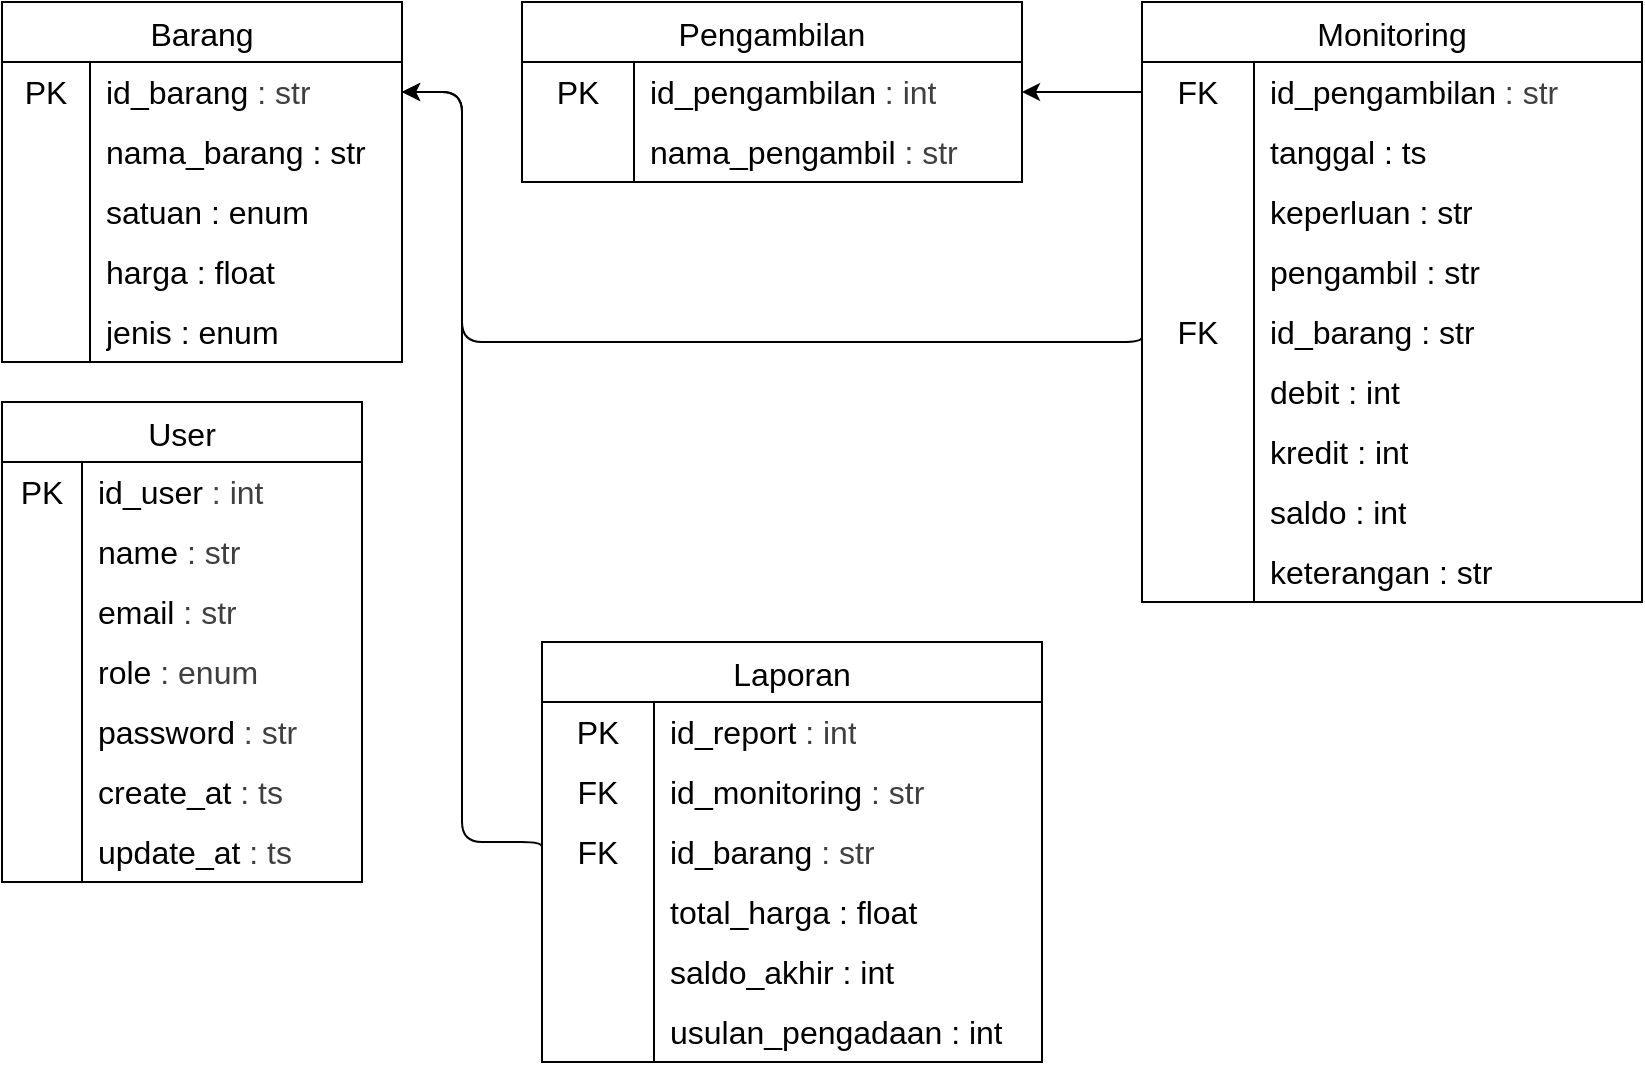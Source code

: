 <mxfile>
    <diagram id="gFzKR7g1kP2Q_AJf-VaJ" name="TRD">
        <mxGraphModel dx="1829" dy="379" grid="1" gridSize="10" guides="1" tooltips="1" connect="1" arrows="1" fold="1" page="1" pageScale="1" pageWidth="850" pageHeight="1100" math="0" shadow="0">
            <root>
                <mxCell id="0"/>
                <mxCell id="1" parent="0"/>
                <mxCell id="rcwX4UWqx9n2q3kjwGo_-1" value="Monitoring" style="shape=table;startSize=30;container=1;collapsible=0;childLayout=tableLayout;fixedRows=1;rowLines=0;fontStyle=0;strokeColor=default;fontSize=16;" parent="1" vertex="1">
                    <mxGeometry x="480" y="80" width="250" height="300" as="geometry"/>
                </mxCell>
                <mxCell id="rcwX4UWqx9n2q3kjwGo_-26" value="" style="shape=tableRow;horizontal=0;startSize=0;swimlaneHead=0;swimlaneBody=0;top=0;left=0;bottom=0;right=0;collapsible=0;dropTarget=0;fillColor=none;points=[[0,0.5],[1,0.5]];portConstraint=eastwest;strokeColor=inherit;fontSize=16;" parent="rcwX4UWqx9n2q3kjwGo_-1" vertex="1">
                    <mxGeometry y="30" width="250" height="30" as="geometry"/>
                </mxCell>
                <mxCell id="rcwX4UWqx9n2q3kjwGo_-27" value="FK" style="shape=partialRectangle;html=1;whiteSpace=wrap;connectable=0;fillColor=none;top=0;left=0;bottom=0;right=0;overflow=hidden;strokeColor=inherit;fontSize=16;" parent="rcwX4UWqx9n2q3kjwGo_-26" vertex="1">
                    <mxGeometry width="56" height="30" as="geometry">
                        <mxRectangle width="56" height="30" as="alternateBounds"/>
                    </mxGeometry>
                </mxCell>
                <mxCell id="rcwX4UWqx9n2q3kjwGo_-28" value="&lt;span style=&quot;background-color: transparent; color: rgb(63, 63, 63);&quot;&gt;&lt;font color=&quot;#000000&quot;&gt;id_pengambilan&lt;/font&gt;&lt;/span&gt;&lt;span style=&quot;color: rgb(63, 63, 63); background-color: transparent;&quot;&gt;&amp;nbsp;: str&lt;/span&gt;" style="shape=partialRectangle;html=1;whiteSpace=wrap;connectable=0;fillColor=none;top=0;left=0;bottom=0;right=0;align=left;spacingLeft=6;overflow=hidden;strokeColor=inherit;fontSize=16;" parent="rcwX4UWqx9n2q3kjwGo_-26" vertex="1">
                    <mxGeometry x="56" width="194" height="30" as="geometry">
                        <mxRectangle width="194" height="30" as="alternateBounds"/>
                    </mxGeometry>
                </mxCell>
                <mxCell id="rcwX4UWqx9n2q3kjwGo_-161" value="" style="shape=tableRow;horizontal=0;startSize=0;swimlaneHead=0;swimlaneBody=0;top=0;left=0;bottom=0;right=0;collapsible=0;dropTarget=0;fillColor=none;points=[[0,0.5],[1,0.5]];portConstraint=eastwest;strokeColor=inherit;fontSize=16;" parent="rcwX4UWqx9n2q3kjwGo_-1" vertex="1">
                    <mxGeometry y="60" width="250" height="30" as="geometry"/>
                </mxCell>
                <mxCell id="rcwX4UWqx9n2q3kjwGo_-162" value="" style="shape=partialRectangle;html=1;whiteSpace=wrap;connectable=0;fillColor=none;top=0;left=0;bottom=0;right=0;overflow=hidden;strokeColor=inherit;fontSize=16;" parent="rcwX4UWqx9n2q3kjwGo_-161" vertex="1">
                    <mxGeometry width="56" height="30" as="geometry">
                        <mxRectangle width="56" height="30" as="alternateBounds"/>
                    </mxGeometry>
                </mxCell>
                <mxCell id="rcwX4UWqx9n2q3kjwGo_-163" value="tanggal : ts" style="shape=partialRectangle;html=1;whiteSpace=wrap;connectable=0;fillColor=none;top=0;left=0;bottom=0;right=0;align=left;spacingLeft=6;overflow=hidden;strokeColor=inherit;fontSize=16;" parent="rcwX4UWqx9n2q3kjwGo_-161" vertex="1">
                    <mxGeometry x="56" width="194" height="30" as="geometry">
                        <mxRectangle width="194" height="30" as="alternateBounds"/>
                    </mxGeometry>
                </mxCell>
                <mxCell id="rcwX4UWqx9n2q3kjwGo_-5" value="" style="shape=tableRow;horizontal=0;startSize=0;swimlaneHead=0;swimlaneBody=0;top=0;left=0;bottom=0;right=0;collapsible=0;dropTarget=0;fillColor=none;points=[[0,0.5],[1,0.5]];portConstraint=eastwest;strokeColor=inherit;fontSize=16;" parent="rcwX4UWqx9n2q3kjwGo_-1" vertex="1">
                    <mxGeometry y="90" width="250" height="30" as="geometry"/>
                </mxCell>
                <mxCell id="rcwX4UWqx9n2q3kjwGo_-6" value="" style="shape=partialRectangle;html=1;whiteSpace=wrap;connectable=0;fillColor=none;top=0;left=0;bottom=0;right=0;overflow=hidden;strokeColor=inherit;fontSize=16;" parent="rcwX4UWqx9n2q3kjwGo_-5" vertex="1">
                    <mxGeometry width="56" height="30" as="geometry">
                        <mxRectangle width="56" height="30" as="alternateBounds"/>
                    </mxGeometry>
                </mxCell>
                <mxCell id="rcwX4UWqx9n2q3kjwGo_-7" value="keperluan : str" style="shape=partialRectangle;html=1;whiteSpace=wrap;connectable=0;fillColor=none;top=0;left=0;bottom=0;right=0;align=left;spacingLeft=6;overflow=hidden;strokeColor=inherit;fontSize=16;" parent="rcwX4UWqx9n2q3kjwGo_-5" vertex="1">
                    <mxGeometry x="56" width="194" height="30" as="geometry">
                        <mxRectangle width="194" height="30" as="alternateBounds"/>
                    </mxGeometry>
                </mxCell>
                <mxCell id="rcwX4UWqx9n2q3kjwGo_-130" value="" style="shape=tableRow;horizontal=0;startSize=0;swimlaneHead=0;swimlaneBody=0;top=0;left=0;bottom=0;right=0;collapsible=0;dropTarget=0;fillColor=none;points=[[0,0.5],[1,0.5]];portConstraint=eastwest;strokeColor=inherit;fontSize=16;" parent="rcwX4UWqx9n2q3kjwGo_-1" vertex="1">
                    <mxGeometry y="120" width="250" height="30" as="geometry"/>
                </mxCell>
                <mxCell id="rcwX4UWqx9n2q3kjwGo_-131" value="" style="shape=partialRectangle;html=1;whiteSpace=wrap;connectable=0;fillColor=none;top=0;left=0;bottom=0;right=0;overflow=hidden;strokeColor=inherit;fontSize=16;" parent="rcwX4UWqx9n2q3kjwGo_-130" vertex="1">
                    <mxGeometry width="56" height="30" as="geometry">
                        <mxRectangle width="56" height="30" as="alternateBounds"/>
                    </mxGeometry>
                </mxCell>
                <mxCell id="rcwX4UWqx9n2q3kjwGo_-132" value="pengambil : str" style="shape=partialRectangle;html=1;whiteSpace=wrap;connectable=0;fillColor=none;top=0;left=0;bottom=0;right=0;align=left;spacingLeft=6;overflow=hidden;strokeColor=inherit;fontSize=16;" parent="rcwX4UWqx9n2q3kjwGo_-130" vertex="1">
                    <mxGeometry x="56" width="194" height="30" as="geometry">
                        <mxRectangle width="194" height="30" as="alternateBounds"/>
                    </mxGeometry>
                </mxCell>
                <mxCell id="rcwX4UWqx9n2q3kjwGo_-73" value="" style="shape=tableRow;horizontal=0;startSize=0;swimlaneHead=0;swimlaneBody=0;top=0;left=0;bottom=0;right=0;collapsible=0;dropTarget=0;fillColor=none;points=[[0,0.5],[1,0.5]];portConstraint=eastwest;strokeColor=inherit;fontSize=16;" parent="rcwX4UWqx9n2q3kjwGo_-1" vertex="1">
                    <mxGeometry y="150" width="250" height="30" as="geometry"/>
                </mxCell>
                <mxCell id="rcwX4UWqx9n2q3kjwGo_-74" value="FK" style="shape=partialRectangle;html=1;whiteSpace=wrap;connectable=0;fillColor=none;top=0;left=0;bottom=0;right=0;overflow=hidden;strokeColor=inherit;fontSize=16;" parent="rcwX4UWqx9n2q3kjwGo_-73" vertex="1">
                    <mxGeometry width="56" height="30" as="geometry">
                        <mxRectangle width="56" height="30" as="alternateBounds"/>
                    </mxGeometry>
                </mxCell>
                <mxCell id="rcwX4UWqx9n2q3kjwGo_-75" value="id_barang : str" style="shape=partialRectangle;html=1;whiteSpace=wrap;connectable=0;fillColor=none;top=0;left=0;bottom=0;right=0;align=left;spacingLeft=6;overflow=hidden;strokeColor=inherit;fontSize=16;" parent="rcwX4UWqx9n2q3kjwGo_-73" vertex="1">
                    <mxGeometry x="56" width="194" height="30" as="geometry">
                        <mxRectangle width="194" height="30" as="alternateBounds"/>
                    </mxGeometry>
                </mxCell>
                <mxCell id="rcwX4UWqx9n2q3kjwGo_-185" value="" style="shape=tableRow;horizontal=0;startSize=0;swimlaneHead=0;swimlaneBody=0;top=0;left=0;bottom=0;right=0;collapsible=0;dropTarget=0;fillColor=none;points=[[0,0.5],[1,0.5]];portConstraint=eastwest;strokeColor=inherit;fontSize=16;" parent="rcwX4UWqx9n2q3kjwGo_-1" vertex="1">
                    <mxGeometry y="180" width="250" height="30" as="geometry"/>
                </mxCell>
                <mxCell id="rcwX4UWqx9n2q3kjwGo_-186" value="" style="shape=partialRectangle;html=1;whiteSpace=wrap;connectable=0;fillColor=none;top=0;left=0;bottom=0;right=0;overflow=hidden;strokeColor=inherit;fontSize=16;" parent="rcwX4UWqx9n2q3kjwGo_-185" vertex="1">
                    <mxGeometry width="56" height="30" as="geometry">
                        <mxRectangle width="56" height="30" as="alternateBounds"/>
                    </mxGeometry>
                </mxCell>
                <mxCell id="rcwX4UWqx9n2q3kjwGo_-187" value="debit : int" style="shape=partialRectangle;html=1;whiteSpace=wrap;connectable=0;fillColor=none;top=0;left=0;bottom=0;right=0;align=left;spacingLeft=6;overflow=hidden;strokeColor=inherit;fontSize=16;" parent="rcwX4UWqx9n2q3kjwGo_-185" vertex="1">
                    <mxGeometry x="56" width="194" height="30" as="geometry">
                        <mxRectangle width="194" height="30" as="alternateBounds"/>
                    </mxGeometry>
                </mxCell>
                <mxCell id="rcwX4UWqx9n2q3kjwGo_-182" value="" style="shape=tableRow;horizontal=0;startSize=0;swimlaneHead=0;swimlaneBody=0;top=0;left=0;bottom=0;right=0;collapsible=0;dropTarget=0;fillColor=none;points=[[0,0.5],[1,0.5]];portConstraint=eastwest;strokeColor=inherit;fontSize=16;" parent="rcwX4UWqx9n2q3kjwGo_-1" vertex="1">
                    <mxGeometry y="210" width="250" height="30" as="geometry"/>
                </mxCell>
                <mxCell id="rcwX4UWqx9n2q3kjwGo_-183" value="" style="shape=partialRectangle;html=1;whiteSpace=wrap;connectable=0;fillColor=none;top=0;left=0;bottom=0;right=0;overflow=hidden;strokeColor=inherit;fontSize=16;" parent="rcwX4UWqx9n2q3kjwGo_-182" vertex="1">
                    <mxGeometry width="56" height="30" as="geometry">
                        <mxRectangle width="56" height="30" as="alternateBounds"/>
                    </mxGeometry>
                </mxCell>
                <mxCell id="rcwX4UWqx9n2q3kjwGo_-184" value="kredit : int" style="shape=partialRectangle;html=1;whiteSpace=wrap;connectable=0;fillColor=none;top=0;left=0;bottom=0;right=0;align=left;spacingLeft=6;overflow=hidden;strokeColor=inherit;fontSize=16;" parent="rcwX4UWqx9n2q3kjwGo_-182" vertex="1">
                    <mxGeometry x="56" width="194" height="30" as="geometry">
                        <mxRectangle width="194" height="30" as="alternateBounds"/>
                    </mxGeometry>
                </mxCell>
                <mxCell id="rcwX4UWqx9n2q3kjwGo_-188" value="" style="shape=tableRow;horizontal=0;startSize=0;swimlaneHead=0;swimlaneBody=0;top=0;left=0;bottom=0;right=0;collapsible=0;dropTarget=0;fillColor=none;points=[[0,0.5],[1,0.5]];portConstraint=eastwest;strokeColor=inherit;fontSize=16;" parent="rcwX4UWqx9n2q3kjwGo_-1" vertex="1">
                    <mxGeometry y="240" width="250" height="30" as="geometry"/>
                </mxCell>
                <mxCell id="rcwX4UWqx9n2q3kjwGo_-189" value="" style="shape=partialRectangle;html=1;whiteSpace=wrap;connectable=0;fillColor=none;top=0;left=0;bottom=0;right=0;overflow=hidden;strokeColor=inherit;fontSize=16;" parent="rcwX4UWqx9n2q3kjwGo_-188" vertex="1">
                    <mxGeometry width="56" height="30" as="geometry">
                        <mxRectangle width="56" height="30" as="alternateBounds"/>
                    </mxGeometry>
                </mxCell>
                <mxCell id="rcwX4UWqx9n2q3kjwGo_-190" value="saldo : int" style="shape=partialRectangle;html=1;whiteSpace=wrap;connectable=0;fillColor=none;top=0;left=0;bottom=0;right=0;align=left;spacingLeft=6;overflow=hidden;strokeColor=inherit;fontSize=16;" parent="rcwX4UWqx9n2q3kjwGo_-188" vertex="1">
                    <mxGeometry x="56" width="194" height="30" as="geometry">
                        <mxRectangle width="194" height="30" as="alternateBounds"/>
                    </mxGeometry>
                </mxCell>
                <mxCell id="rcwX4UWqx9n2q3kjwGo_-191" value="" style="shape=tableRow;horizontal=0;startSize=0;swimlaneHead=0;swimlaneBody=0;top=0;left=0;bottom=0;right=0;collapsible=0;dropTarget=0;fillColor=none;points=[[0,0.5],[1,0.5]];portConstraint=eastwest;strokeColor=inherit;fontSize=16;" parent="rcwX4UWqx9n2q3kjwGo_-1" vertex="1">
                    <mxGeometry y="270" width="250" height="30" as="geometry"/>
                </mxCell>
                <mxCell id="rcwX4UWqx9n2q3kjwGo_-192" value="" style="shape=partialRectangle;html=1;whiteSpace=wrap;connectable=0;fillColor=none;top=0;left=0;bottom=0;right=0;overflow=hidden;strokeColor=inherit;fontSize=16;" parent="rcwX4UWqx9n2q3kjwGo_-191" vertex="1">
                    <mxGeometry width="56" height="30" as="geometry">
                        <mxRectangle width="56" height="30" as="alternateBounds"/>
                    </mxGeometry>
                </mxCell>
                <mxCell id="rcwX4UWqx9n2q3kjwGo_-193" value="keterangan : str" style="shape=partialRectangle;html=1;whiteSpace=wrap;connectable=0;fillColor=none;top=0;left=0;bottom=0;right=0;align=left;spacingLeft=6;overflow=hidden;strokeColor=inherit;fontSize=16;" parent="rcwX4UWqx9n2q3kjwGo_-191" vertex="1">
                    <mxGeometry x="56" width="194" height="30" as="geometry">
                        <mxRectangle width="194" height="30" as="alternateBounds"/>
                    </mxGeometry>
                </mxCell>
                <mxCell id="rcwX4UWqx9n2q3kjwGo_-29" value="User" style="shape=table;startSize=30;container=1;collapsible=0;childLayout=tableLayout;fixedRows=1;rowLines=0;fontStyle=0;strokeColor=default;fontSize=16;" parent="1" vertex="1">
                    <mxGeometry x="-90" y="280" width="180" height="240" as="geometry"/>
                </mxCell>
                <mxCell id="rcwX4UWqx9n2q3kjwGo_-30" value="" style="shape=tableRow;horizontal=0;startSize=0;swimlaneHead=0;swimlaneBody=0;top=0;left=0;bottom=0;right=0;collapsible=0;dropTarget=0;fillColor=none;points=[[0,0.5],[1,0.5]];portConstraint=eastwest;strokeColor=inherit;fontSize=16;" parent="rcwX4UWqx9n2q3kjwGo_-29" vertex="1">
                    <mxGeometry y="30" width="180" height="30" as="geometry"/>
                </mxCell>
                <mxCell id="rcwX4UWqx9n2q3kjwGo_-31" value="PK" style="shape=partialRectangle;html=1;whiteSpace=wrap;connectable=0;fillColor=none;top=0;left=0;bottom=0;right=0;overflow=hidden;strokeColor=inherit;fontSize=16;" parent="rcwX4UWqx9n2q3kjwGo_-30" vertex="1">
                    <mxGeometry width="40" height="30" as="geometry">
                        <mxRectangle width="40" height="30" as="alternateBounds"/>
                    </mxGeometry>
                </mxCell>
                <mxCell id="rcwX4UWqx9n2q3kjwGo_-32" value="&lt;span style=&quot;background-color: transparent; color: rgb(63, 63, 63);&quot;&gt;&lt;font color=&quot;#000000&quot;&gt;id_user&lt;/font&gt;&lt;/span&gt;&lt;span style=&quot;color: rgb(63, 63, 63); background-color: transparent;&quot;&gt;&amp;nbsp;: int&lt;/span&gt;" style="shape=partialRectangle;html=1;whiteSpace=wrap;connectable=0;fillColor=none;top=0;left=0;bottom=0;right=0;align=left;spacingLeft=6;overflow=hidden;strokeColor=inherit;fontSize=16;" parent="rcwX4UWqx9n2q3kjwGo_-30" vertex="1">
                    <mxGeometry x="40" width="140" height="30" as="geometry">
                        <mxRectangle width="140" height="30" as="alternateBounds"/>
                    </mxGeometry>
                </mxCell>
                <mxCell id="rcwX4UWqx9n2q3kjwGo_-55" value="" style="shape=tableRow;horizontal=0;startSize=0;swimlaneHead=0;swimlaneBody=0;top=0;left=0;bottom=0;right=0;collapsible=0;dropTarget=0;fillColor=none;points=[[0,0.5],[1,0.5]];portConstraint=eastwest;strokeColor=inherit;fontSize=16;" parent="rcwX4UWqx9n2q3kjwGo_-29" vertex="1">
                    <mxGeometry y="60" width="180" height="30" as="geometry"/>
                </mxCell>
                <mxCell id="rcwX4UWqx9n2q3kjwGo_-56" value="" style="shape=partialRectangle;html=1;whiteSpace=wrap;connectable=0;fillColor=none;top=0;left=0;bottom=0;right=0;overflow=hidden;strokeColor=inherit;fontSize=16;" parent="rcwX4UWqx9n2q3kjwGo_-55" vertex="1">
                    <mxGeometry width="40" height="30" as="geometry">
                        <mxRectangle width="40" height="30" as="alternateBounds"/>
                    </mxGeometry>
                </mxCell>
                <mxCell id="rcwX4UWqx9n2q3kjwGo_-57" value="&lt;span style=&quot;background-color: transparent; color: rgb(63, 63, 63);&quot;&gt;&lt;font color=&quot;#000000&quot;&gt;name&lt;/font&gt;&lt;/span&gt;&lt;span style=&quot;color: rgb(63, 63, 63); background-color: transparent;&quot;&gt; : str&lt;/span&gt;" style="shape=partialRectangle;html=1;whiteSpace=wrap;connectable=0;fillColor=none;top=0;left=0;bottom=0;right=0;align=left;spacingLeft=6;overflow=hidden;strokeColor=inherit;fontSize=16;" parent="rcwX4UWqx9n2q3kjwGo_-55" vertex="1">
                    <mxGeometry x="40" width="140" height="30" as="geometry">
                        <mxRectangle width="140" height="30" as="alternateBounds"/>
                    </mxGeometry>
                </mxCell>
                <mxCell id="rcwX4UWqx9n2q3kjwGo_-58" value="" style="shape=tableRow;horizontal=0;startSize=0;swimlaneHead=0;swimlaneBody=0;top=0;left=0;bottom=0;right=0;collapsible=0;dropTarget=0;fillColor=none;points=[[0,0.5],[1,0.5]];portConstraint=eastwest;strokeColor=inherit;fontSize=16;" parent="rcwX4UWqx9n2q3kjwGo_-29" vertex="1">
                    <mxGeometry y="90" width="180" height="30" as="geometry"/>
                </mxCell>
                <mxCell id="rcwX4UWqx9n2q3kjwGo_-59" value="" style="shape=partialRectangle;html=1;whiteSpace=wrap;connectable=0;fillColor=none;top=0;left=0;bottom=0;right=0;overflow=hidden;strokeColor=inherit;fontSize=16;" parent="rcwX4UWqx9n2q3kjwGo_-58" vertex="1">
                    <mxGeometry width="40" height="30" as="geometry">
                        <mxRectangle width="40" height="30" as="alternateBounds"/>
                    </mxGeometry>
                </mxCell>
                <mxCell id="rcwX4UWqx9n2q3kjwGo_-60" value="&lt;span style=&quot;background-color: transparent; color: rgb(63, 63, 63);&quot;&gt;&lt;font color=&quot;#000000&quot;&gt;email&lt;/font&gt;&lt;/span&gt;&lt;span style=&quot;color: rgb(63, 63, 63); background-color: transparent;&quot;&gt; : str&lt;/span&gt;" style="shape=partialRectangle;html=1;whiteSpace=wrap;connectable=0;fillColor=none;top=0;left=0;bottom=0;right=0;align=left;spacingLeft=6;overflow=hidden;strokeColor=inherit;fontSize=16;" parent="rcwX4UWqx9n2q3kjwGo_-58" vertex="1">
                    <mxGeometry x="40" width="140" height="30" as="geometry">
                        <mxRectangle width="140" height="30" as="alternateBounds"/>
                    </mxGeometry>
                </mxCell>
                <mxCell id="rcwX4UWqx9n2q3kjwGo_-61" value="" style="shape=tableRow;horizontal=0;startSize=0;swimlaneHead=0;swimlaneBody=0;top=0;left=0;bottom=0;right=0;collapsible=0;dropTarget=0;fillColor=none;points=[[0,0.5],[1,0.5]];portConstraint=eastwest;strokeColor=inherit;fontSize=16;" parent="rcwX4UWqx9n2q3kjwGo_-29" vertex="1">
                    <mxGeometry y="120" width="180" height="30" as="geometry"/>
                </mxCell>
                <mxCell id="rcwX4UWqx9n2q3kjwGo_-62" value="" style="shape=partialRectangle;html=1;whiteSpace=wrap;connectable=0;fillColor=none;top=0;left=0;bottom=0;right=0;overflow=hidden;strokeColor=inherit;fontSize=16;" parent="rcwX4UWqx9n2q3kjwGo_-61" vertex="1">
                    <mxGeometry width="40" height="30" as="geometry">
                        <mxRectangle width="40" height="30" as="alternateBounds"/>
                    </mxGeometry>
                </mxCell>
                <mxCell id="rcwX4UWqx9n2q3kjwGo_-63" value="&lt;span style=&quot;background-color: transparent; color: rgb(63, 63, 63);&quot;&gt;&lt;font color=&quot;#000000&quot;&gt;role&lt;/font&gt;&lt;/span&gt;&lt;span style=&quot;color: rgb(63, 63, 63); background-color: transparent;&quot;&gt; : enum&lt;/span&gt;" style="shape=partialRectangle;html=1;whiteSpace=wrap;connectable=0;fillColor=none;top=0;left=0;bottom=0;right=0;align=left;spacingLeft=6;overflow=hidden;strokeColor=inherit;fontSize=16;" parent="rcwX4UWqx9n2q3kjwGo_-61" vertex="1">
                    <mxGeometry x="40" width="140" height="30" as="geometry">
                        <mxRectangle width="140" height="30" as="alternateBounds"/>
                    </mxGeometry>
                </mxCell>
                <mxCell id="rcwX4UWqx9n2q3kjwGo_-64" value="" style="shape=tableRow;horizontal=0;startSize=0;swimlaneHead=0;swimlaneBody=0;top=0;left=0;bottom=0;right=0;collapsible=0;dropTarget=0;fillColor=none;points=[[0,0.5],[1,0.5]];portConstraint=eastwest;strokeColor=inherit;fontSize=16;" parent="rcwX4UWqx9n2q3kjwGo_-29" vertex="1">
                    <mxGeometry y="150" width="180" height="30" as="geometry"/>
                </mxCell>
                <mxCell id="rcwX4UWqx9n2q3kjwGo_-65" value="" style="shape=partialRectangle;html=1;whiteSpace=wrap;connectable=0;fillColor=none;top=0;left=0;bottom=0;right=0;overflow=hidden;strokeColor=inherit;fontSize=16;" parent="rcwX4UWqx9n2q3kjwGo_-64" vertex="1">
                    <mxGeometry width="40" height="30" as="geometry">
                        <mxRectangle width="40" height="30" as="alternateBounds"/>
                    </mxGeometry>
                </mxCell>
                <mxCell id="rcwX4UWqx9n2q3kjwGo_-66" value="&lt;span style=&quot;background-color: transparent; color: rgb(63, 63, 63);&quot;&gt;&lt;font color=&quot;#000000&quot;&gt;password&lt;/font&gt;&lt;/span&gt;&lt;span style=&quot;color: rgb(63, 63, 63); background-color: transparent;&quot;&gt; : str&lt;/span&gt;" style="shape=partialRectangle;html=1;whiteSpace=wrap;connectable=0;fillColor=none;top=0;left=0;bottom=0;right=0;align=left;spacingLeft=6;overflow=hidden;strokeColor=inherit;fontSize=16;" parent="rcwX4UWqx9n2q3kjwGo_-64" vertex="1">
                    <mxGeometry x="40" width="140" height="30" as="geometry">
                        <mxRectangle width="140" height="30" as="alternateBounds"/>
                    </mxGeometry>
                </mxCell>
                <mxCell id="rcwX4UWqx9n2q3kjwGo_-67" value="" style="shape=tableRow;horizontal=0;startSize=0;swimlaneHead=0;swimlaneBody=0;top=0;left=0;bottom=0;right=0;collapsible=0;dropTarget=0;fillColor=none;points=[[0,0.5],[1,0.5]];portConstraint=eastwest;strokeColor=inherit;fontSize=16;" parent="rcwX4UWqx9n2q3kjwGo_-29" vertex="1">
                    <mxGeometry y="180" width="180" height="30" as="geometry"/>
                </mxCell>
                <mxCell id="rcwX4UWqx9n2q3kjwGo_-68" value="" style="shape=partialRectangle;html=1;whiteSpace=wrap;connectable=0;fillColor=none;top=0;left=0;bottom=0;right=0;overflow=hidden;strokeColor=inherit;fontSize=16;" parent="rcwX4UWqx9n2q3kjwGo_-67" vertex="1">
                    <mxGeometry width="40" height="30" as="geometry">
                        <mxRectangle width="40" height="30" as="alternateBounds"/>
                    </mxGeometry>
                </mxCell>
                <mxCell id="rcwX4UWqx9n2q3kjwGo_-69" value="&lt;span style=&quot;background-color: transparent; color: rgb(63, 63, 63);&quot;&gt;&lt;font color=&quot;#000000&quot;&gt;create_at&lt;/font&gt;&lt;/span&gt;&lt;span style=&quot;color: rgb(63, 63, 63); background-color: transparent;&quot;&gt; : ts&lt;/span&gt;" style="shape=partialRectangle;html=1;whiteSpace=wrap;connectable=0;fillColor=none;top=0;left=0;bottom=0;right=0;align=left;spacingLeft=6;overflow=hidden;strokeColor=inherit;fontSize=16;" parent="rcwX4UWqx9n2q3kjwGo_-67" vertex="1">
                    <mxGeometry x="40" width="140" height="30" as="geometry">
                        <mxRectangle width="140" height="30" as="alternateBounds"/>
                    </mxGeometry>
                </mxCell>
                <mxCell id="rcwX4UWqx9n2q3kjwGo_-70" value="" style="shape=tableRow;horizontal=0;startSize=0;swimlaneHead=0;swimlaneBody=0;top=0;left=0;bottom=0;right=0;collapsible=0;dropTarget=0;fillColor=none;points=[[0,0.5],[1,0.5]];portConstraint=eastwest;strokeColor=inherit;fontSize=16;" parent="rcwX4UWqx9n2q3kjwGo_-29" vertex="1">
                    <mxGeometry y="210" width="180" height="30" as="geometry"/>
                </mxCell>
                <mxCell id="rcwX4UWqx9n2q3kjwGo_-71" value="" style="shape=partialRectangle;html=1;whiteSpace=wrap;connectable=0;fillColor=none;top=0;left=0;bottom=0;right=0;overflow=hidden;strokeColor=inherit;fontSize=16;" parent="rcwX4UWqx9n2q3kjwGo_-70" vertex="1">
                    <mxGeometry width="40" height="30" as="geometry">
                        <mxRectangle width="40" height="30" as="alternateBounds"/>
                    </mxGeometry>
                </mxCell>
                <mxCell id="rcwX4UWqx9n2q3kjwGo_-72" value="&lt;span style=&quot;background-color: transparent; color: rgb(63, 63, 63);&quot;&gt;&lt;font color=&quot;#000000&quot;&gt;update_at&lt;/font&gt;&lt;/span&gt;&lt;span style=&quot;color: rgb(63, 63, 63); background-color: transparent;&quot;&gt; : ts&lt;/span&gt;" style="shape=partialRectangle;html=1;whiteSpace=wrap;connectable=0;fillColor=none;top=0;left=0;bottom=0;right=0;align=left;spacingLeft=6;overflow=hidden;strokeColor=inherit;fontSize=16;" parent="rcwX4UWqx9n2q3kjwGo_-70" vertex="1">
                    <mxGeometry x="40" width="140" height="30" as="geometry">
                        <mxRectangle width="140" height="30" as="alternateBounds"/>
                    </mxGeometry>
                </mxCell>
                <mxCell id="rcwX4UWqx9n2q3kjwGo_-98" value="Barang" style="shape=table;startSize=30;container=1;collapsible=0;childLayout=tableLayout;fixedRows=1;rowLines=0;fontStyle=0;strokeColor=default;fontSize=16;" parent="1" vertex="1">
                    <mxGeometry x="-90" y="80" width="200" height="180" as="geometry"/>
                </mxCell>
                <mxCell id="rcwX4UWqx9n2q3kjwGo_-99" value="" style="shape=tableRow;horizontal=0;startSize=0;swimlaneHead=0;swimlaneBody=0;top=0;left=0;bottom=0;right=0;collapsible=0;dropTarget=0;fillColor=none;points=[[0,0.5],[1,0.5]];portConstraint=eastwest;strokeColor=inherit;fontSize=16;" parent="rcwX4UWqx9n2q3kjwGo_-98" vertex="1">
                    <mxGeometry y="30" width="200" height="30" as="geometry"/>
                </mxCell>
                <mxCell id="rcwX4UWqx9n2q3kjwGo_-100" value="PK" style="shape=partialRectangle;html=1;whiteSpace=wrap;connectable=0;fillColor=none;top=0;left=0;bottom=0;right=0;overflow=hidden;strokeColor=inherit;fontSize=16;" parent="rcwX4UWqx9n2q3kjwGo_-99" vertex="1">
                    <mxGeometry width="44" height="30" as="geometry">
                        <mxRectangle width="44" height="30" as="alternateBounds"/>
                    </mxGeometry>
                </mxCell>
                <mxCell id="rcwX4UWqx9n2q3kjwGo_-101" value="&lt;span style=&quot;background-color: transparent; color: rgb(63, 63, 63);&quot;&gt;&lt;font color=&quot;#000000&quot;&gt;id_barang&lt;/font&gt;&lt;/span&gt;&lt;span style=&quot;color: rgb(63, 63, 63); background-color: transparent;&quot;&gt;&amp;nbsp;: str&lt;/span&gt;" style="shape=partialRectangle;html=1;whiteSpace=wrap;connectable=0;fillColor=none;top=0;left=0;bottom=0;right=0;align=left;spacingLeft=6;overflow=hidden;strokeColor=inherit;fontSize=16;" parent="rcwX4UWqx9n2q3kjwGo_-99" vertex="1">
                    <mxGeometry x="44" width="156" height="30" as="geometry">
                        <mxRectangle width="156" height="30" as="alternateBounds"/>
                    </mxGeometry>
                </mxCell>
                <mxCell id="rcwX4UWqx9n2q3kjwGo_-155" value="" style="shape=tableRow;horizontal=0;startSize=0;swimlaneHead=0;swimlaneBody=0;top=0;left=0;bottom=0;right=0;collapsible=0;dropTarget=0;fillColor=none;points=[[0,0.5],[1,0.5]];portConstraint=eastwest;strokeColor=inherit;fontSize=16;" parent="rcwX4UWqx9n2q3kjwGo_-98" vertex="1">
                    <mxGeometry y="60" width="200" height="30" as="geometry"/>
                </mxCell>
                <mxCell id="rcwX4UWqx9n2q3kjwGo_-156" value="" style="shape=partialRectangle;html=1;whiteSpace=wrap;connectable=0;fillColor=none;top=0;left=0;bottom=0;right=0;overflow=hidden;strokeColor=inherit;fontSize=16;" parent="rcwX4UWqx9n2q3kjwGo_-155" vertex="1">
                    <mxGeometry width="44" height="30" as="geometry">
                        <mxRectangle width="44" height="30" as="alternateBounds"/>
                    </mxGeometry>
                </mxCell>
                <mxCell id="rcwX4UWqx9n2q3kjwGo_-157" value="nama_barang : str" style="shape=partialRectangle;html=1;whiteSpace=wrap;connectable=0;fillColor=none;top=0;left=0;bottom=0;right=0;align=left;spacingLeft=6;overflow=hidden;strokeColor=inherit;fontSize=16;" parent="rcwX4UWqx9n2q3kjwGo_-155" vertex="1">
                    <mxGeometry x="44" width="156" height="30" as="geometry">
                        <mxRectangle width="156" height="30" as="alternateBounds"/>
                    </mxGeometry>
                </mxCell>
                <mxCell id="rcwX4UWqx9n2q3kjwGo_-173" value="" style="shape=tableRow;horizontal=0;startSize=0;swimlaneHead=0;swimlaneBody=0;top=0;left=0;bottom=0;right=0;collapsible=0;dropTarget=0;fillColor=none;points=[[0,0.5],[1,0.5]];portConstraint=eastwest;strokeColor=inherit;fontSize=16;" parent="rcwX4UWqx9n2q3kjwGo_-98" vertex="1">
                    <mxGeometry y="90" width="200" height="30" as="geometry"/>
                </mxCell>
                <mxCell id="rcwX4UWqx9n2q3kjwGo_-174" value="" style="shape=partialRectangle;html=1;whiteSpace=wrap;connectable=0;fillColor=none;top=0;left=0;bottom=0;right=0;overflow=hidden;strokeColor=inherit;fontSize=16;" parent="rcwX4UWqx9n2q3kjwGo_-173" vertex="1">
                    <mxGeometry width="44" height="30" as="geometry">
                        <mxRectangle width="44" height="30" as="alternateBounds"/>
                    </mxGeometry>
                </mxCell>
                <mxCell id="rcwX4UWqx9n2q3kjwGo_-175" value="satuan : enum" style="shape=partialRectangle;html=1;whiteSpace=wrap;connectable=0;fillColor=none;top=0;left=0;bottom=0;right=0;align=left;spacingLeft=6;overflow=hidden;strokeColor=inherit;fontSize=16;" parent="rcwX4UWqx9n2q3kjwGo_-173" vertex="1">
                    <mxGeometry x="44" width="156" height="30" as="geometry">
                        <mxRectangle width="156" height="30" as="alternateBounds"/>
                    </mxGeometry>
                </mxCell>
                <mxCell id="rcwX4UWqx9n2q3kjwGo_-176" value="" style="shape=tableRow;horizontal=0;startSize=0;swimlaneHead=0;swimlaneBody=0;top=0;left=0;bottom=0;right=0;collapsible=0;dropTarget=0;fillColor=none;points=[[0,0.5],[1,0.5]];portConstraint=eastwest;strokeColor=inherit;fontSize=16;" parent="rcwX4UWqx9n2q3kjwGo_-98" vertex="1">
                    <mxGeometry y="120" width="200" height="30" as="geometry"/>
                </mxCell>
                <mxCell id="rcwX4UWqx9n2q3kjwGo_-177" value="" style="shape=partialRectangle;html=1;whiteSpace=wrap;connectable=0;fillColor=none;top=0;left=0;bottom=0;right=0;overflow=hidden;strokeColor=inherit;fontSize=16;" parent="rcwX4UWqx9n2q3kjwGo_-176" vertex="1">
                    <mxGeometry width="44" height="30" as="geometry">
                        <mxRectangle width="44" height="30" as="alternateBounds"/>
                    </mxGeometry>
                </mxCell>
                <mxCell id="rcwX4UWqx9n2q3kjwGo_-178" value="harga : float" style="shape=partialRectangle;html=1;whiteSpace=wrap;connectable=0;fillColor=none;top=0;left=0;bottom=0;right=0;align=left;spacingLeft=6;overflow=hidden;strokeColor=inherit;fontSize=16;" parent="rcwX4UWqx9n2q3kjwGo_-176" vertex="1">
                    <mxGeometry x="44" width="156" height="30" as="geometry">
                        <mxRectangle width="156" height="30" as="alternateBounds"/>
                    </mxGeometry>
                </mxCell>
                <mxCell id="2" value="" style="shape=tableRow;horizontal=0;startSize=0;swimlaneHead=0;swimlaneBody=0;top=0;left=0;bottom=0;right=0;collapsible=0;dropTarget=0;fillColor=none;points=[[0,0.5],[1,0.5]];portConstraint=eastwest;strokeColor=inherit;fontSize=16;" parent="rcwX4UWqx9n2q3kjwGo_-98" vertex="1">
                    <mxGeometry y="150" width="200" height="30" as="geometry"/>
                </mxCell>
                <mxCell id="3" value="" style="shape=partialRectangle;html=1;whiteSpace=wrap;connectable=0;fillColor=none;top=0;left=0;bottom=0;right=0;overflow=hidden;strokeColor=inherit;fontSize=16;" parent="2" vertex="1">
                    <mxGeometry width="44" height="30" as="geometry">
                        <mxRectangle width="44" height="30" as="alternateBounds"/>
                    </mxGeometry>
                </mxCell>
                <mxCell id="4" value="jenis : enum" style="shape=partialRectangle;html=1;whiteSpace=wrap;connectable=0;fillColor=none;top=0;left=0;bottom=0;right=0;align=left;spacingLeft=6;overflow=hidden;strokeColor=inherit;fontSize=16;" parent="2" vertex="1">
                    <mxGeometry x="44" width="156" height="30" as="geometry">
                        <mxRectangle width="156" height="30" as="alternateBounds"/>
                    </mxGeometry>
                </mxCell>
                <mxCell id="rcwX4UWqx9n2q3kjwGo_-129" style="edgeStyle=orthogonalEdgeStyle;html=1;exitX=0;exitY=0.5;exitDx=0;exitDy=0;entryX=1;entryY=0.5;entryDx=0;entryDy=0;" parent="1" source="rcwX4UWqx9n2q3kjwGo_-73" target="rcwX4UWqx9n2q3kjwGo_-99" edge="1">
                    <mxGeometry relative="1" as="geometry">
                        <Array as="points">
                            <mxPoint x="480" y="250"/>
                            <mxPoint x="140" y="250"/>
                            <mxPoint x="140" y="125"/>
                        </Array>
                    </mxGeometry>
                </mxCell>
                <mxCell id="rcwX4UWqx9n2q3kjwGo_-133" value="Laporan" style="shape=table;startSize=30;container=1;collapsible=0;childLayout=tableLayout;fixedRows=1;rowLines=0;fontStyle=0;strokeColor=default;fontSize=16;" parent="1" vertex="1">
                    <mxGeometry x="180" y="400" width="250" height="210" as="geometry"/>
                </mxCell>
                <mxCell id="rcwX4UWqx9n2q3kjwGo_-134" value="" style="shape=tableRow;horizontal=0;startSize=0;swimlaneHead=0;swimlaneBody=0;top=0;left=0;bottom=0;right=0;collapsible=0;dropTarget=0;fillColor=none;points=[[0,0.5],[1,0.5]];portConstraint=eastwest;strokeColor=inherit;fontSize=16;" parent="rcwX4UWqx9n2q3kjwGo_-133" vertex="1">
                    <mxGeometry y="30" width="250" height="30" as="geometry"/>
                </mxCell>
                <mxCell id="rcwX4UWqx9n2q3kjwGo_-135" value="PK" style="shape=partialRectangle;html=1;whiteSpace=wrap;connectable=0;fillColor=none;top=0;left=0;bottom=0;right=0;overflow=hidden;strokeColor=inherit;fontSize=16;" parent="rcwX4UWqx9n2q3kjwGo_-134" vertex="1">
                    <mxGeometry width="56" height="30" as="geometry">
                        <mxRectangle width="56" height="30" as="alternateBounds"/>
                    </mxGeometry>
                </mxCell>
                <mxCell id="rcwX4UWqx9n2q3kjwGo_-136" value="&lt;span style=&quot;background-color: transparent; color: rgb(63, 63, 63);&quot;&gt;&lt;font color=&quot;#000000&quot;&gt;id_report&lt;/font&gt;&lt;/span&gt;&lt;span style=&quot;color: rgb(63, 63, 63); background-color: transparent;&quot;&gt;&amp;nbsp;: int&lt;/span&gt;" style="shape=partialRectangle;html=1;whiteSpace=wrap;connectable=0;fillColor=none;top=0;left=0;bottom=0;right=0;align=left;spacingLeft=6;overflow=hidden;strokeColor=inherit;fontSize=16;" parent="rcwX4UWqx9n2q3kjwGo_-134" vertex="1">
                    <mxGeometry x="56" width="194" height="30" as="geometry">
                        <mxRectangle width="194" height="30" as="alternateBounds"/>
                    </mxGeometry>
                </mxCell>
                <mxCell id="rcwX4UWqx9n2q3kjwGo_-137" value="" style="shape=tableRow;horizontal=0;startSize=0;swimlaneHead=0;swimlaneBody=0;top=0;left=0;bottom=0;right=0;collapsible=0;dropTarget=0;fillColor=none;points=[[0,0.5],[1,0.5]];portConstraint=eastwest;strokeColor=inherit;fontSize=16;" parent="rcwX4UWqx9n2q3kjwGo_-133" vertex="1">
                    <mxGeometry y="60" width="250" height="30" as="geometry"/>
                </mxCell>
                <mxCell id="rcwX4UWqx9n2q3kjwGo_-138" value="FK" style="shape=partialRectangle;html=1;whiteSpace=wrap;connectable=0;fillColor=none;top=0;left=0;bottom=0;right=0;overflow=hidden;strokeColor=inherit;fontSize=16;" parent="rcwX4UWqx9n2q3kjwGo_-137" vertex="1">
                    <mxGeometry width="56" height="30" as="geometry">
                        <mxRectangle width="56" height="30" as="alternateBounds"/>
                    </mxGeometry>
                </mxCell>
                <mxCell id="rcwX4UWqx9n2q3kjwGo_-139" value="&lt;span style=&quot;background-color: transparent; color: rgb(63, 63, 63);&quot;&gt;&lt;font color=&quot;#000000&quot;&gt;id_monitoring&lt;/font&gt;&lt;/span&gt;&lt;span style=&quot;color: rgb(63, 63, 63); background-color: transparent;&quot;&gt;&amp;nbsp;: str&lt;/span&gt;" style="shape=partialRectangle;html=1;whiteSpace=wrap;connectable=0;fillColor=none;top=0;left=0;bottom=0;right=0;align=left;spacingLeft=6;overflow=hidden;strokeColor=inherit;fontSize=16;" parent="rcwX4UWqx9n2q3kjwGo_-137" vertex="1">
                    <mxGeometry x="56" width="194" height="30" as="geometry">
                        <mxRectangle width="194" height="30" as="alternateBounds"/>
                    </mxGeometry>
                </mxCell>
                <mxCell id="rcwX4UWqx9n2q3kjwGo_-195" value="" style="shape=tableRow;horizontal=0;startSize=0;swimlaneHead=0;swimlaneBody=0;top=0;left=0;bottom=0;right=0;collapsible=0;dropTarget=0;fillColor=none;points=[[0,0.5],[1,0.5]];portConstraint=eastwest;strokeColor=inherit;fontSize=16;" parent="rcwX4UWqx9n2q3kjwGo_-133" vertex="1">
                    <mxGeometry y="90" width="250" height="30" as="geometry"/>
                </mxCell>
                <mxCell id="rcwX4UWqx9n2q3kjwGo_-196" value="FK" style="shape=partialRectangle;html=1;whiteSpace=wrap;connectable=0;fillColor=none;top=0;left=0;bottom=0;right=0;overflow=hidden;strokeColor=inherit;fontSize=16;" parent="rcwX4UWqx9n2q3kjwGo_-195" vertex="1">
                    <mxGeometry width="56" height="30" as="geometry">
                        <mxRectangle width="56" height="30" as="alternateBounds"/>
                    </mxGeometry>
                </mxCell>
                <mxCell id="rcwX4UWqx9n2q3kjwGo_-197" value="&lt;span style=&quot;background-color: transparent; color: rgb(63, 63, 63);&quot;&gt;&lt;font color=&quot;#000000&quot;&gt;id_barang&lt;/font&gt;&lt;/span&gt;&lt;span style=&quot;color: rgb(63, 63, 63); background-color: transparent;&quot;&gt;&amp;nbsp;: str&lt;/span&gt;" style="shape=partialRectangle;html=1;whiteSpace=wrap;connectable=0;fillColor=none;top=0;left=0;bottom=0;right=0;align=left;spacingLeft=6;overflow=hidden;strokeColor=inherit;fontSize=16;" parent="rcwX4UWqx9n2q3kjwGo_-195" vertex="1">
                    <mxGeometry x="56" width="194" height="30" as="geometry">
                        <mxRectangle width="194" height="30" as="alternateBounds"/>
                    </mxGeometry>
                </mxCell>
                <mxCell id="rcwX4UWqx9n2q3kjwGo_-167" value="" style="shape=tableRow;horizontal=0;startSize=0;swimlaneHead=0;swimlaneBody=0;top=0;left=0;bottom=0;right=0;collapsible=0;dropTarget=0;fillColor=none;points=[[0,0.5],[1,0.5]];portConstraint=eastwest;strokeColor=inherit;fontSize=16;" parent="rcwX4UWqx9n2q3kjwGo_-133" vertex="1">
                    <mxGeometry y="120" width="250" height="30" as="geometry"/>
                </mxCell>
                <mxCell id="rcwX4UWqx9n2q3kjwGo_-168" value="" style="shape=partialRectangle;html=1;whiteSpace=wrap;connectable=0;fillColor=none;top=0;left=0;bottom=0;right=0;overflow=hidden;strokeColor=inherit;fontSize=16;" parent="rcwX4UWqx9n2q3kjwGo_-167" vertex="1">
                    <mxGeometry width="56" height="30" as="geometry">
                        <mxRectangle width="56" height="30" as="alternateBounds"/>
                    </mxGeometry>
                </mxCell>
                <mxCell id="rcwX4UWqx9n2q3kjwGo_-169" value="total_harga : float" style="shape=partialRectangle;html=1;whiteSpace=wrap;connectable=0;fillColor=none;top=0;left=0;bottom=0;right=0;align=left;spacingLeft=6;overflow=hidden;strokeColor=inherit;fontSize=16;" parent="rcwX4UWqx9n2q3kjwGo_-167" vertex="1">
                    <mxGeometry x="56" width="194" height="30" as="geometry">
                        <mxRectangle width="194" height="30" as="alternateBounds"/>
                    </mxGeometry>
                </mxCell>
                <mxCell id="rcwX4UWqx9n2q3kjwGo_-170" value="" style="shape=tableRow;horizontal=0;startSize=0;swimlaneHead=0;swimlaneBody=0;top=0;left=0;bottom=0;right=0;collapsible=0;dropTarget=0;fillColor=none;points=[[0,0.5],[1,0.5]];portConstraint=eastwest;strokeColor=inherit;fontSize=16;" parent="rcwX4UWqx9n2q3kjwGo_-133" vertex="1">
                    <mxGeometry y="150" width="250" height="30" as="geometry"/>
                </mxCell>
                <mxCell id="rcwX4UWqx9n2q3kjwGo_-171" value="" style="shape=partialRectangle;html=1;whiteSpace=wrap;connectable=0;fillColor=none;top=0;left=0;bottom=0;right=0;overflow=hidden;strokeColor=inherit;fontSize=16;" parent="rcwX4UWqx9n2q3kjwGo_-170" vertex="1">
                    <mxGeometry width="56" height="30" as="geometry">
                        <mxRectangle width="56" height="30" as="alternateBounds"/>
                    </mxGeometry>
                </mxCell>
                <mxCell id="rcwX4UWqx9n2q3kjwGo_-172" value="saldo_akhir : int" style="shape=partialRectangle;html=1;whiteSpace=wrap;connectable=0;fillColor=none;top=0;left=0;bottom=0;right=0;align=left;spacingLeft=6;overflow=hidden;strokeColor=inherit;fontSize=16;" parent="rcwX4UWqx9n2q3kjwGo_-170" vertex="1">
                    <mxGeometry x="56" width="194" height="30" as="geometry">
                        <mxRectangle width="194" height="30" as="alternateBounds"/>
                    </mxGeometry>
                </mxCell>
                <mxCell id="rcwX4UWqx9n2q3kjwGo_-179" value="" style="shape=tableRow;horizontal=0;startSize=0;swimlaneHead=0;swimlaneBody=0;top=0;left=0;bottom=0;right=0;collapsible=0;dropTarget=0;fillColor=none;points=[[0,0.5],[1,0.5]];portConstraint=eastwest;strokeColor=inherit;fontSize=16;" parent="rcwX4UWqx9n2q3kjwGo_-133" vertex="1">
                    <mxGeometry y="180" width="250" height="30" as="geometry"/>
                </mxCell>
                <mxCell id="rcwX4UWqx9n2q3kjwGo_-180" value="" style="shape=partialRectangle;html=1;whiteSpace=wrap;connectable=0;fillColor=none;top=0;left=0;bottom=0;right=0;overflow=hidden;strokeColor=inherit;fontSize=16;" parent="rcwX4UWqx9n2q3kjwGo_-179" vertex="1">
                    <mxGeometry width="56" height="30" as="geometry">
                        <mxRectangle width="56" height="30" as="alternateBounds"/>
                    </mxGeometry>
                </mxCell>
                <mxCell id="rcwX4UWqx9n2q3kjwGo_-181" value="usulan_pengadaan : int" style="shape=partialRectangle;html=1;whiteSpace=wrap;connectable=0;fillColor=none;top=0;left=0;bottom=0;right=0;align=left;spacingLeft=6;overflow=hidden;strokeColor=inherit;fontSize=16;" parent="rcwX4UWqx9n2q3kjwGo_-179" vertex="1">
                    <mxGeometry x="56" width="194" height="30" as="geometry">
                        <mxRectangle width="194" height="30" as="alternateBounds"/>
                    </mxGeometry>
                </mxCell>
                <mxCell id="rcwX4UWqx9n2q3kjwGo_-199" style="edgeStyle=orthogonalEdgeStyle;html=1;exitX=0;exitY=0.5;exitDx=0;exitDy=0;entryX=1;entryY=0.5;entryDx=0;entryDy=0;" parent="1" source="rcwX4UWqx9n2q3kjwGo_-195" target="rcwX4UWqx9n2q3kjwGo_-99" edge="1">
                    <mxGeometry relative="1" as="geometry">
                        <Array as="points">
                            <mxPoint x="180" y="500"/>
                            <mxPoint x="140" y="500"/>
                            <mxPoint x="140" y="125"/>
                        </Array>
                    </mxGeometry>
                </mxCell>
                <mxCell id="j718lrqMbgQPeNV5IHHN-4" value="Pengambilan" style="shape=table;startSize=30;container=1;collapsible=0;childLayout=tableLayout;fixedRows=1;rowLines=0;fontStyle=0;strokeColor=default;fontSize=16;" parent="1" vertex="1">
                    <mxGeometry x="170" y="80" width="250" height="90" as="geometry"/>
                </mxCell>
                <mxCell id="j718lrqMbgQPeNV5IHHN-5" value="" style="shape=tableRow;horizontal=0;startSize=0;swimlaneHead=0;swimlaneBody=0;top=0;left=0;bottom=0;right=0;collapsible=0;dropTarget=0;fillColor=none;points=[[0,0.5],[1,0.5]];portConstraint=eastwest;strokeColor=inherit;fontSize=16;" parent="j718lrqMbgQPeNV5IHHN-4" vertex="1">
                    <mxGeometry y="30" width="250" height="30" as="geometry"/>
                </mxCell>
                <mxCell id="j718lrqMbgQPeNV5IHHN-6" value="PK" style="shape=partialRectangle;html=1;whiteSpace=wrap;connectable=0;fillColor=none;top=0;left=0;bottom=0;right=0;overflow=hidden;strokeColor=inherit;fontSize=16;" parent="j718lrqMbgQPeNV5IHHN-5" vertex="1">
                    <mxGeometry width="56" height="30" as="geometry">
                        <mxRectangle width="56" height="30" as="alternateBounds"/>
                    </mxGeometry>
                </mxCell>
                <mxCell id="j718lrqMbgQPeNV5IHHN-7" value="&lt;span style=&quot;background-color: transparent; color: rgb(63, 63, 63);&quot;&gt;&lt;font color=&quot;#000000&quot;&gt;id_pengambilan&lt;/font&gt;&lt;/span&gt;&lt;span style=&quot;color: rgb(63, 63, 63); background-color: transparent;&quot;&gt;&amp;nbsp;: int&lt;/span&gt;" style="shape=partialRectangle;html=1;whiteSpace=wrap;connectable=0;fillColor=none;top=0;left=0;bottom=0;right=0;align=left;spacingLeft=6;overflow=hidden;strokeColor=inherit;fontSize=16;" parent="j718lrqMbgQPeNV5IHHN-5" vertex="1">
                    <mxGeometry x="56" width="194" height="30" as="geometry">
                        <mxRectangle width="194" height="30" as="alternateBounds"/>
                    </mxGeometry>
                </mxCell>
                <mxCell id="j718lrqMbgQPeNV5IHHN-8" value="" style="shape=tableRow;horizontal=0;startSize=0;swimlaneHead=0;swimlaneBody=0;top=0;left=0;bottom=0;right=0;collapsible=0;dropTarget=0;fillColor=none;points=[[0,0.5],[1,0.5]];portConstraint=eastwest;strokeColor=inherit;fontSize=16;" parent="j718lrqMbgQPeNV5IHHN-4" vertex="1">
                    <mxGeometry y="60" width="250" height="30" as="geometry"/>
                </mxCell>
                <mxCell id="j718lrqMbgQPeNV5IHHN-9" value="" style="shape=partialRectangle;html=1;whiteSpace=wrap;connectable=0;fillColor=none;top=0;left=0;bottom=0;right=0;overflow=hidden;strokeColor=inherit;fontSize=16;" parent="j718lrqMbgQPeNV5IHHN-8" vertex="1">
                    <mxGeometry width="56" height="30" as="geometry">
                        <mxRectangle width="56" height="30" as="alternateBounds"/>
                    </mxGeometry>
                </mxCell>
                <mxCell id="j718lrqMbgQPeNV5IHHN-10" value="&lt;span style=&quot;background-color: transparent; color: rgb(63, 63, 63);&quot;&gt;&lt;font color=&quot;#000000&quot;&gt;nama_pengambil&lt;/font&gt;&lt;/span&gt;&lt;span style=&quot;color: rgb(63, 63, 63); background-color: transparent;&quot;&gt;&amp;nbsp;: str&lt;/span&gt;" style="shape=partialRectangle;html=1;whiteSpace=wrap;connectable=0;fillColor=none;top=0;left=0;bottom=0;right=0;align=left;spacingLeft=6;overflow=hidden;strokeColor=inherit;fontSize=16;" parent="j718lrqMbgQPeNV5IHHN-8" vertex="1">
                    <mxGeometry x="56" width="194" height="30" as="geometry">
                        <mxRectangle width="194" height="30" as="alternateBounds"/>
                    </mxGeometry>
                </mxCell>
                <mxCell id="u33pw_avVDdG6maLHGhF-21" style="edgeStyle=none;html=1;exitX=0;exitY=0.5;exitDx=0;exitDy=0;entryX=1;entryY=0.5;entryDx=0;entryDy=0;" parent="1" source="rcwX4UWqx9n2q3kjwGo_-26" target="j718lrqMbgQPeNV5IHHN-5" edge="1">
                    <mxGeometry relative="1" as="geometry"/>
                </mxCell>
            </root>
        </mxGraphModel>
    </diagram>
    <diagram id="JiOoBYVVNq1SGeAZO5wC" name="ERD">
        <mxGraphModel dx="2505" dy="1580" grid="1" gridSize="10" guides="1" tooltips="1" connect="1" arrows="1" fold="1" page="1" pageScale="1" pageWidth="850" pageHeight="1100" math="0" shadow="0">
            <root>
                <mxCell id="0"/>
                <mxCell id="1" parent="0"/>
                <mxCell id="BNirAg8uonwW5hRYD9Kk-51" style="edgeStyle=none;html=1;exitX=1;exitY=0.5;exitDx=0;exitDy=0;entryX=0;entryY=0.5;entryDx=0;entryDy=0;endArrow=none;endFill=0;jumpSize=30;" edge="1" parent="1" source="BNirAg8uonwW5hRYD9Kk-1" target="BNirAg8uonwW5hRYD9Kk-20">
                    <mxGeometry relative="1" as="geometry"/>
                </mxCell>
                <mxCell id="xuHAk9Kz0iGsHC66YBkW-18" value="M" style="edgeLabel;html=1;align=center;verticalAlign=middle;resizable=0;points=[];" vertex="1" connectable="0" parent="BNirAg8uonwW5hRYD9Kk-51">
                    <mxGeometry x="0.041" relative="1" as="geometry">
                        <mxPoint x="-1" as="offset"/>
                    </mxGeometry>
                </mxCell>
                <mxCell id="xuHAk9Kz0iGsHC66YBkW-19" value="&lt;font style=&quot;font-size: 21px;&quot;&gt;M&lt;/font&gt;" style="edgeLabel;html=1;align=center;verticalAlign=middle;resizable=0;points=[];" vertex="1" connectable="0" parent="BNirAg8uonwW5hRYD9Kk-51">
                    <mxGeometry x="0.054" y="1" relative="1" as="geometry">
                        <mxPoint as="offset"/>
                    </mxGeometry>
                </mxCell>
                <mxCell id="BNirAg8uonwW5hRYD9Kk-1" value="users" style="rounded=0;whiteSpace=wrap;html=1;" vertex="1" parent="1">
                    <mxGeometry x="410" y="590" width="120" height="60" as="geometry"/>
                </mxCell>
                <mxCell id="BNirAg8uonwW5hRYD9Kk-11" style="edgeStyle=none;html=1;exitX=1;exitY=1;exitDx=0;exitDy=0;entryX=0;entryY=0;entryDx=0;entryDy=0;endArrow=none;endFill=0;" edge="1" parent="1" source="BNirAg8uonwW5hRYD9Kk-2" target="BNirAg8uonwW5hRYD9Kk-1">
                    <mxGeometry relative="1" as="geometry"/>
                </mxCell>
                <mxCell id="BNirAg8uonwW5hRYD9Kk-2" value="id" style="ellipse;whiteSpace=wrap;html=1;" vertex="1" parent="1">
                    <mxGeometry x="180" y="420" width="120" height="80" as="geometry"/>
                </mxCell>
                <mxCell id="BNirAg8uonwW5hRYD9Kk-12" style="edgeStyle=none;html=1;exitX=0.5;exitY=1;exitDx=0;exitDy=0;entryX=0.25;entryY=0;entryDx=0;entryDy=0;endArrow=none;endFill=0;" edge="1" parent="1" source="BNirAg8uonwW5hRYD9Kk-3" target="BNirAg8uonwW5hRYD9Kk-1">
                    <mxGeometry relative="1" as="geometry"/>
                </mxCell>
                <mxCell id="BNirAg8uonwW5hRYD9Kk-3" value="name" style="ellipse;whiteSpace=wrap;html=1;" vertex="1" parent="1">
                    <mxGeometry x="340" y="360" width="120" height="80" as="geometry"/>
                </mxCell>
                <mxCell id="BNirAg8uonwW5hRYD9Kk-13" style="edgeStyle=none;html=1;exitX=0.5;exitY=1;exitDx=0;exitDy=0;endArrow=none;endFill=0;" edge="1" parent="1" source="BNirAg8uonwW5hRYD9Kk-4" target="BNirAg8uonwW5hRYD9Kk-1">
                    <mxGeometry relative="1" as="geometry"/>
                </mxCell>
                <mxCell id="BNirAg8uonwW5hRYD9Kk-4" value="email" style="ellipse;whiteSpace=wrap;html=1;" vertex="1" parent="1">
                    <mxGeometry x="490" y="340" width="120" height="80" as="geometry"/>
                </mxCell>
                <mxCell id="BNirAg8uonwW5hRYD9Kk-15" style="edgeStyle=none;html=1;exitX=1;exitY=0.5;exitDx=0;exitDy=0;entryX=0;entryY=0.5;entryDx=0;entryDy=0;endArrow=none;endFill=0;" edge="1" parent="1" source="BNirAg8uonwW5hRYD9Kk-5" target="BNirAg8uonwW5hRYD9Kk-1">
                    <mxGeometry relative="1" as="geometry"/>
                </mxCell>
                <mxCell id="BNirAg8uonwW5hRYD9Kk-5" value="role" style="ellipse;whiteSpace=wrap;html=1;" vertex="1" parent="1">
                    <mxGeometry x="110" y="570" width="120" height="80" as="geometry"/>
                </mxCell>
                <mxCell id="BNirAg8uonwW5hRYD9Kk-16" style="edgeStyle=none;html=1;exitX=1;exitY=0.5;exitDx=0;exitDy=0;entryX=0;entryY=1;entryDx=0;entryDy=0;endArrow=none;endFill=0;" edge="1" parent="1" source="BNirAg8uonwW5hRYD9Kk-7" target="BNirAg8uonwW5hRYD9Kk-1">
                    <mxGeometry relative="1" as="geometry"/>
                </mxCell>
                <mxCell id="BNirAg8uonwW5hRYD9Kk-7" value="password" style="ellipse;whiteSpace=wrap;html=1;" vertex="1" parent="1">
                    <mxGeometry x="180" y="700" width="120" height="80" as="geometry"/>
                </mxCell>
                <mxCell id="BNirAg8uonwW5hRYD9Kk-17" style="edgeStyle=none;html=1;exitX=0.5;exitY=0;exitDx=0;exitDy=0;entryX=0.25;entryY=1;entryDx=0;entryDy=0;endArrow=none;endFill=0;" edge="1" parent="1" source="BNirAg8uonwW5hRYD9Kk-8" target="BNirAg8uonwW5hRYD9Kk-1">
                    <mxGeometry relative="1" as="geometry"/>
                </mxCell>
                <mxCell id="BNirAg8uonwW5hRYD9Kk-8" value="remember_token" style="ellipse;whiteSpace=wrap;html=1;" vertex="1" parent="1">
                    <mxGeometry x="350" y="760" width="120" height="80" as="geometry"/>
                </mxCell>
                <mxCell id="BNirAg8uonwW5hRYD9Kk-19" style="edgeStyle=none;html=1;exitX=0;exitY=0;exitDx=0;exitDy=0;entryX=1;entryY=1;entryDx=0;entryDy=0;endArrow=none;endFill=0;" edge="1" parent="1" source="BNirAg8uonwW5hRYD9Kk-9" target="BNirAg8uonwW5hRYD9Kk-1">
                    <mxGeometry relative="1" as="geometry"/>
                </mxCell>
                <mxCell id="BNirAg8uonwW5hRYD9Kk-9" value="create_at" style="ellipse;whiteSpace=wrap;html=1;" vertex="1" parent="1">
                    <mxGeometry x="550" y="760" width="120" height="80" as="geometry"/>
                </mxCell>
                <mxCell id="BNirAg8uonwW5hRYD9Kk-14" style="edgeStyle=none;html=1;exitX=0;exitY=1;exitDx=0;exitDy=0;entryX=1;entryY=0;entryDx=0;entryDy=0;endArrow=none;endFill=0;" edge="1" parent="1" source="BNirAg8uonwW5hRYD9Kk-10" target="BNirAg8uonwW5hRYD9Kk-1">
                    <mxGeometry relative="1" as="geometry"/>
                </mxCell>
                <mxCell id="BNirAg8uonwW5hRYD9Kk-10" value="update_at" style="ellipse;whiteSpace=wrap;html=1;" vertex="1" parent="1">
                    <mxGeometry x="660" y="360" width="120" height="80" as="geometry"/>
                </mxCell>
                <mxCell id="xuHAk9Kz0iGsHC66YBkW-17" style="edgeStyle=none;html=1;exitX=1;exitY=0.5;exitDx=0;exitDy=0;entryX=0;entryY=0.5;entryDx=0;entryDy=0;endArrow=none;endFill=0;" edge="1" parent="1" source="BNirAg8uonwW5hRYD9Kk-20" target="BNirAg8uonwW5hRYD9Kk-52">
                    <mxGeometry relative="1" as="geometry"/>
                </mxCell>
                <mxCell id="xuHAk9Kz0iGsHC66YBkW-20" value="&lt;font style=&quot;font-size: 20px;&quot;&gt;M&lt;/font&gt;" style="edgeLabel;html=1;align=center;verticalAlign=middle;resizable=0;points=[];" vertex="1" connectable="0" parent="xuHAk9Kz0iGsHC66YBkW-17">
                    <mxGeometry x="-0.073" y="2" relative="1" as="geometry">
                        <mxPoint as="offset"/>
                    </mxGeometry>
                </mxCell>
                <mxCell id="BNirAg8uonwW5hRYD9Kk-20" value="monitoring" style="rhombus;whiteSpace=wrap;html=1;" vertex="1" parent="1">
                    <mxGeometry x="1105" y="530" width="180" height="180" as="geometry"/>
                </mxCell>
                <mxCell id="BNirAg8uonwW5hRYD9Kk-21" value="id_monitoring" style="ellipse;whiteSpace=wrap;html=1;" vertex="1" parent="1">
                    <mxGeometry x="870" y="440" width="120" height="80" as="geometry"/>
                </mxCell>
                <mxCell id="BNirAg8uonwW5hRYD9Kk-37" style="edgeStyle=none;html=1;exitX=1;exitY=1;exitDx=0;exitDy=0;endArrow=none;endFill=0;" edge="1" parent="1" source="BNirAg8uonwW5hRYD9Kk-22" target="BNirAg8uonwW5hRYD9Kk-20">
                    <mxGeometry relative="1" as="geometry"/>
                </mxCell>
                <mxCell id="BNirAg8uonwW5hRYD9Kk-22" value="tanggal&lt;span style=&quot;font-family: monospace; font-size: 0px; text-align: start; text-wrap-mode: nowrap;&quot;&gt;%3CmxGraphModel%3E%3Croot%3E%3CmxCell%20id%3D%220%22%2F%3E%3CmxCell%20id%3D%221%22%20parent%3D%220%22%2F%3E%3CmxCell%20id%3D%222%22%20value%3D%22id_monitoring%22%20style%3D%22ellipse%3BwhiteSpace%3Dwrap%3Bhtml%3D1%3B%22%20vertex%3D%221%22%20parent%3D%221%22%3E%3CmxGeometry%20x%3D%221100%22%20y%3D%2270%22%20width%3D%22120%22%20height%3D%2280%22%20as%3D%22geometry%22%2F%3E%3C%2FmxCell%3E%3C%2Froot%3E%3C%2FmxGraphModel%3E&lt;/span&gt;" style="ellipse;whiteSpace=wrap;html=1;" vertex="1" parent="1">
                    <mxGeometry x="990" y="340" width="120" height="80" as="geometry"/>
                </mxCell>
                <mxCell id="BNirAg8uonwW5hRYD9Kk-23" value="bidang" style="ellipse;whiteSpace=wrap;html=1;" vertex="1" parent="1">
                    <mxGeometry x="1390" y="460" width="120" height="80" as="geometry"/>
                </mxCell>
                <mxCell id="BNirAg8uonwW5hRYD9Kk-38" style="edgeStyle=none;html=1;exitX=0.5;exitY=1;exitDx=0;exitDy=0;entryX=0.5;entryY=0;entryDx=0;entryDy=0;endArrow=none;endFill=0;" edge="1" parent="1" source="BNirAg8uonwW5hRYD9Kk-24" target="BNirAg8uonwW5hRYD9Kk-20">
                    <mxGeometry relative="1" as="geometry"/>
                </mxCell>
                <mxCell id="BNirAg8uonwW5hRYD9Kk-24" value="pengambil" style="ellipse;whiteSpace=wrap;html=1;" vertex="1" parent="1">
                    <mxGeometry x="1130" y="300" width="120" height="80" as="geometry"/>
                </mxCell>
                <mxCell id="BNirAg8uonwW5hRYD9Kk-25" value="id_barang" style="ellipse;whiteSpace=wrap;html=1;" vertex="1" parent="1">
                    <mxGeometry x="910" y="740" width="120" height="80" as="geometry"/>
                </mxCell>
                <mxCell id="BNirAg8uonwW5hRYD9Kk-26" value="nama_barang" style="ellipse;whiteSpace=wrap;html=1;" vertex="1" parent="1">
                    <mxGeometry x="970" y="850" width="120" height="80" as="geometry"/>
                </mxCell>
                <mxCell id="BNirAg8uonwW5hRYD9Kk-50" style="edgeStyle=none;html=1;exitX=0.5;exitY=0;exitDx=0;exitDy=0;endArrow=none;endFill=0;" edge="1" parent="1" source="BNirAg8uonwW5hRYD9Kk-27" target="BNirAg8uonwW5hRYD9Kk-20">
                    <mxGeometry relative="1" as="geometry"/>
                </mxCell>
                <mxCell id="BNirAg8uonwW5hRYD9Kk-27" value="debit" style="ellipse;whiteSpace=wrap;html=1;" vertex="1" parent="1">
                    <mxGeometry x="1390" y="760" width="120" height="80" as="geometry"/>
                </mxCell>
                <mxCell id="BNirAg8uonwW5hRYD9Kk-48" style="edgeStyle=none;html=1;exitX=0.5;exitY=0;exitDx=0;exitDy=0;endArrow=none;endFill=0;" edge="1" parent="1" source="BNirAg8uonwW5hRYD9Kk-28" target="BNirAg8uonwW5hRYD9Kk-20">
                    <mxGeometry relative="1" as="geometry"/>
                </mxCell>
                <mxCell id="BNirAg8uonwW5hRYD9Kk-28" value="kredit" style="ellipse;whiteSpace=wrap;html=1;" vertex="1" parent="1">
                    <mxGeometry x="1290" y="850" width="120" height="80" as="geometry"/>
                </mxCell>
                <mxCell id="xuHAk9Kz0iGsHC66YBkW-15" style="edgeStyle=none;html=1;exitX=0.5;exitY=0;exitDx=0;exitDy=0;entryX=0.25;entryY=1;entryDx=0;entryDy=0;endArrow=none;endFill=0;" edge="1" parent="1" source="BNirAg8uonwW5hRYD9Kk-29" target="BNirAg8uonwW5hRYD9Kk-52">
                    <mxGeometry relative="1" as="geometry"/>
                </mxCell>
                <mxCell id="BNirAg8uonwW5hRYD9Kk-29" value="satuan" style="ellipse;whiteSpace=wrap;html=1;" vertex="1" parent="1">
                    <mxGeometry x="1840" y="837.5" width="120" height="80" as="geometry"/>
                </mxCell>
                <mxCell id="BNirAg8uonwW5hRYD9Kk-47" style="edgeStyle=none;html=1;exitX=0.5;exitY=0;exitDx=0;exitDy=0;endArrow=none;endFill=0;" edge="1" parent="1" source="BNirAg8uonwW5hRYD9Kk-30" target="BNirAg8uonwW5hRYD9Kk-20">
                    <mxGeometry relative="1" as="geometry"/>
                </mxCell>
                <mxCell id="BNirAg8uonwW5hRYD9Kk-30" value="keterangan" style="ellipse;whiteSpace=wrap;html=1;" vertex="1" parent="1">
                    <mxGeometry x="1130" y="900" width="120" height="80" as="geometry"/>
                </mxCell>
                <mxCell id="BNirAg8uonwW5hRYD9Kk-42" style="edgeStyle=none;html=1;exitX=0;exitY=1;exitDx=0;exitDy=0;endArrow=none;endFill=0;" edge="1" parent="1" source="BNirAg8uonwW5hRYD9Kk-31" target="BNirAg8uonwW5hRYD9Kk-20">
                    <mxGeometry relative="1" as="geometry"/>
                </mxCell>
                <mxCell id="BNirAg8uonwW5hRYD9Kk-31" value="create_at" style="ellipse;whiteSpace=wrap;html=1;" vertex="1" parent="1">
                    <mxGeometry x="1410" y="340" width="120" height="80" as="geometry"/>
                </mxCell>
                <mxCell id="BNirAg8uonwW5hRYD9Kk-32" value="update_at" style="ellipse;whiteSpace=wrap;html=1;" vertex="1" parent="1">
                    <mxGeometry x="850" y="330" width="120" height="80" as="geometry"/>
                </mxCell>
                <mxCell id="xuHAk9Kz0iGsHC66YBkW-1" style="edgeStyle=none;html=1;exitX=0.5;exitY=1;exitDx=0;exitDy=0;endArrow=none;endFill=0;" edge="1" parent="1" source="BNirAg8uonwW5hRYD9Kk-33" target="BNirAg8uonwW5hRYD9Kk-20">
                    <mxGeometry relative="1" as="geometry"/>
                </mxCell>
                <mxCell id="BNirAg8uonwW5hRYD9Kk-33" value="status" style="ellipse;whiteSpace=wrap;html=1;" vertex="1" parent="1">
                    <mxGeometry x="1250" y="360" width="120" height="80" as="geometry"/>
                </mxCell>
                <mxCell id="BNirAg8uonwW5hRYD9Kk-34" style="edgeStyle=none;html=1;exitX=1;exitY=1;exitDx=0;exitDy=0;entryX=0.104;entryY=0.38;entryDx=0;entryDy=0;entryPerimeter=0;endArrow=none;endFill=0;" edge="1" parent="1" source="BNirAg8uonwW5hRYD9Kk-21" target="BNirAg8uonwW5hRYD9Kk-20">
                    <mxGeometry relative="1" as="geometry"/>
                </mxCell>
                <mxCell id="BNirAg8uonwW5hRYD9Kk-35" style="edgeStyle=none;html=1;exitX=1;exitY=1;exitDx=0;exitDy=0;entryX=0.198;entryY=0.323;entryDx=0;entryDy=0;entryPerimeter=0;endArrow=none;endFill=0;" edge="1" parent="1" source="BNirAg8uonwW5hRYD9Kk-32" target="BNirAg8uonwW5hRYD9Kk-20">
                    <mxGeometry relative="1" as="geometry"/>
                </mxCell>
                <mxCell id="BNirAg8uonwW5hRYD9Kk-43" style="edgeStyle=none;html=1;exitX=0;exitY=1;exitDx=0;exitDy=0;entryX=0.888;entryY=0.359;entryDx=0;entryDy=0;entryPerimeter=0;endArrow=none;endFill=0;" edge="1" parent="1" source="BNirAg8uonwW5hRYD9Kk-23" target="BNirAg8uonwW5hRYD9Kk-20">
                    <mxGeometry relative="1" as="geometry"/>
                </mxCell>
                <mxCell id="BNirAg8uonwW5hRYD9Kk-44" style="edgeStyle=none;html=1;exitX=1;exitY=0;exitDx=0;exitDy=0;entryX=0.177;entryY=0.715;entryDx=0;entryDy=0;entryPerimeter=0;endArrow=none;endFill=0;" edge="1" parent="1" source="BNirAg8uonwW5hRYD9Kk-25" target="BNirAg8uonwW5hRYD9Kk-20">
                    <mxGeometry relative="1" as="geometry"/>
                </mxCell>
                <mxCell id="BNirAg8uonwW5hRYD9Kk-49" style="edgeStyle=none;html=1;exitX=0.5;exitY=0;exitDx=0;exitDy=0;entryX=0;entryY=1;entryDx=0;entryDy=0;endArrow=none;endFill=0;" edge="1" parent="1" source="BNirAg8uonwW5hRYD9Kk-26" target="BNirAg8uonwW5hRYD9Kk-20">
                    <mxGeometry relative="1" as="geometry"/>
                </mxCell>
                <mxCell id="BNirAg8uonwW5hRYD9Kk-52" value="barang" style="rounded=0;whiteSpace=wrap;html=1;" vertex="1" parent="1">
                    <mxGeometry x="1820" y="612.5" width="120" height="60" as="geometry"/>
                </mxCell>
                <mxCell id="xuHAk9Kz0iGsHC66YBkW-8" style="edgeStyle=none;html=1;exitX=1;exitY=1;exitDx=0;exitDy=0;endArrow=none;endFill=0;" edge="1" parent="1" source="BNirAg8uonwW5hRYD9Kk-54" target="BNirAg8uonwW5hRYD9Kk-52">
                    <mxGeometry relative="1" as="geometry"/>
                </mxCell>
                <mxCell id="BNirAg8uonwW5hRYD9Kk-54" value="id_barang" style="ellipse;whiteSpace=wrap;html=1;" vertex="1" parent="1">
                    <mxGeometry x="1660" y="390" width="120" height="80" as="geometry"/>
                </mxCell>
                <mxCell id="BNirAg8uonwW5hRYD9Kk-55" value="nama_barang" style="ellipse;whiteSpace=wrap;html=1;" vertex="1" parent="1">
                    <mxGeometry x="1830" y="340" width="120" height="80" as="geometry"/>
                </mxCell>
                <mxCell id="xuHAk9Kz0iGsHC66YBkW-16" style="edgeStyle=none;html=1;exitX=0.5;exitY=0;exitDx=0;exitDy=0;entryX=0;entryY=1;entryDx=0;entryDy=0;endArrow=none;endFill=0;" edge="1" parent="1" source="xuHAk9Kz0iGsHC66YBkW-2" target="BNirAg8uonwW5hRYD9Kk-52">
                    <mxGeometry relative="1" as="geometry"/>
                </mxCell>
                <mxCell id="xuHAk9Kz0iGsHC66YBkW-2" value="harga_barang" style="ellipse;whiteSpace=wrap;html=1;" vertex="1" parent="1">
                    <mxGeometry x="1660" y="837.5" width="120" height="80" as="geometry"/>
                </mxCell>
                <mxCell id="xuHAk9Kz0iGsHC66YBkW-14" style="edgeStyle=none;html=1;exitX=0;exitY=0;exitDx=0;exitDy=0;entryX=0.5;entryY=1;entryDx=0;entryDy=0;endArrow=none;endFill=0;" edge="1" parent="1" source="xuHAk9Kz0iGsHC66YBkW-3" target="BNirAg8uonwW5hRYD9Kk-52">
                    <mxGeometry relative="1" as="geometry"/>
                </mxCell>
                <mxCell id="xuHAk9Kz0iGsHC66YBkW-3" value="stok / saldo" style="ellipse;whiteSpace=wrap;html=1;" vertex="1" parent="1">
                    <mxGeometry x="1990" y="780" width="120" height="80" as="geometry"/>
                </mxCell>
                <mxCell id="xuHAk9Kz0iGsHC66YBkW-10" style="edgeStyle=none;html=1;exitX=0.5;exitY=1;exitDx=0;exitDy=0;entryX=0.75;entryY=0;entryDx=0;entryDy=0;endArrow=none;endFill=0;" edge="1" parent="1" source="xuHAk9Kz0iGsHC66YBkW-4" target="BNirAg8uonwW5hRYD9Kk-52">
                    <mxGeometry relative="1" as="geometry"/>
                </mxCell>
                <mxCell id="xuHAk9Kz0iGsHC66YBkW-4" value="jenis" style="ellipse;whiteSpace=wrap;html=1;" vertex="1" parent="1">
                    <mxGeometry x="2025" y="402.5" width="120" height="80" as="geometry"/>
                </mxCell>
                <mxCell id="xuHAk9Kz0iGsHC66YBkW-12" style="edgeStyle=none;html=1;exitX=0;exitY=0.5;exitDx=0;exitDy=0;entryX=1;entryY=0.5;entryDx=0;entryDy=0;endArrow=none;endFill=0;" edge="1" parent="1" source="xuHAk9Kz0iGsHC66YBkW-5" target="BNirAg8uonwW5hRYD9Kk-52">
                    <mxGeometry relative="1" as="geometry"/>
                </mxCell>
                <mxCell id="xuHAk9Kz0iGsHC66YBkW-5" value="foto" style="ellipse;whiteSpace=wrap;html=1;" vertex="1" parent="1">
                    <mxGeometry x="2210" y="602.5" width="120" height="80" as="geometry"/>
                </mxCell>
                <mxCell id="xuHAk9Kz0iGsHC66YBkW-13" style="edgeStyle=none;html=1;exitX=0;exitY=0.5;exitDx=0;exitDy=0;entryX=0.75;entryY=1;entryDx=0;entryDy=0;endArrow=none;endFill=0;" edge="1" parent="1" source="xuHAk9Kz0iGsHC66YBkW-6" target="BNirAg8uonwW5hRYD9Kk-52">
                    <mxGeometry relative="1" as="geometry"/>
                </mxCell>
                <mxCell id="xuHAk9Kz0iGsHC66YBkW-6" value="create_at" style="ellipse;whiteSpace=wrap;html=1;" vertex="1" parent="1">
                    <mxGeometry x="2150" y="710" width="120" height="80" as="geometry"/>
                </mxCell>
                <mxCell id="xuHAk9Kz0iGsHC66YBkW-11" style="edgeStyle=none;html=1;exitX=0;exitY=1;exitDx=0;exitDy=0;entryX=1;entryY=0.25;entryDx=0;entryDy=0;endArrow=none;endFill=0;" edge="1" parent="1" source="xuHAk9Kz0iGsHC66YBkW-7" target="BNirAg8uonwW5hRYD9Kk-52">
                    <mxGeometry relative="1" as="geometry"/>
                </mxCell>
                <mxCell id="xuHAk9Kz0iGsHC66YBkW-7" value="update_at" style="ellipse;whiteSpace=wrap;html=1;" vertex="1" parent="1">
                    <mxGeometry x="2180" y="460" width="120" height="80" as="geometry"/>
                </mxCell>
                <mxCell id="xuHAk9Kz0iGsHC66YBkW-9" style="edgeStyle=none;html=1;exitX=0.5;exitY=1;exitDx=0;exitDy=0;entryX=0.562;entryY=-0.009;entryDx=0;entryDy=0;entryPerimeter=0;endArrow=none;endFill=0;" edge="1" parent="1" source="BNirAg8uonwW5hRYD9Kk-55" target="BNirAg8uonwW5hRYD9Kk-52">
                    <mxGeometry relative="1" as="geometry"/>
                </mxCell>
            </root>
        </mxGraphModel>
    </diagram>
    <diagram id="cO1hzx-9Lv8ExtOpH-dM" name="main-flow">
        <mxGraphModel dx="1852" dy="1732" grid="1" gridSize="10" guides="1" tooltips="1" connect="1" arrows="1" fold="1" page="1" pageScale="1" pageWidth="850" pageHeight="1100" math="0" shadow="0">
            <root>
                <mxCell id="0"/>
                <mxCell id="1" parent="0"/>
                <mxCell id="2" value="" style="rounded=0;whiteSpace=wrap;html=1;" parent="1" vertex="1">
                    <mxGeometry x="-350" y="-40" width="430" height="590" as="geometry"/>
                </mxCell>
                <mxCell id="f5uMQv1ls9wJl3ll0h7W-14" style="edgeStyle=none;html=1;exitX=0.5;exitY=1;exitDx=0;exitDy=0;entryX=0.5;entryY=0;entryDx=0;entryDy=0;" parent="1" source="f5uMQv1ls9wJl3ll0h7W-1" target="f5uMQv1ls9wJl3ll0h7W-3" edge="1">
                    <mxGeometry relative="1" as="geometry"/>
                </mxCell>
                <mxCell id="f5uMQv1ls9wJl3ll0h7W-1" value="Mulai" style="rounded=1;whiteSpace=wrap;html=1;arcSize=50;" parent="1" vertex="1">
                    <mxGeometry x="-290" y="20" width="120" height="60" as="geometry"/>
                </mxCell>
                <mxCell id="f5uMQv1ls9wJl3ll0h7W-25" style="edgeStyle=none;html=1;exitX=0.5;exitY=1;exitDx=0;exitDy=0;entryX=0.5;entryY=0;entryDx=0;entryDy=0;" parent="1" source="f5uMQv1ls9wJl3ll0h7W-3" target="f5uMQv1ls9wJl3ll0h7W-20" edge="1">
                    <mxGeometry relative="1" as="geometry"/>
                </mxCell>
                <mxCell id="f5uMQv1ls9wJl3ll0h7W-3" value="login" style="rounded=0;whiteSpace=wrap;html=1;" parent="1" vertex="1">
                    <mxGeometry x="-290" y="103" width="120" height="60" as="geometry"/>
                </mxCell>
                <mxCell id="f5uMQv1ls9wJl3ll0h7W-20" value="monitoring" style="rounded=0;whiteSpace=wrap;html=1;" parent="1" vertex="1">
                    <mxGeometry x="-290" y="200" width="120" height="60" as="geometry"/>
                </mxCell>
                <mxCell id="f5uMQv1ls9wJl3ll0h7W-29" style="edgeStyle=none;html=1;exitX=0.5;exitY=1;exitDx=0;exitDy=0;exitPerimeter=0;entryX=0.5;entryY=0;entryDx=0;entryDy=0;" parent="1" source="f5uMQv1ls9wJl3ll0h7W-21" target="f5uMQv1ls9wJl3ll0h7W-22" edge="1">
                    <mxGeometry relative="1" as="geometry"/>
                </mxCell>
                <mxCell id="f5uMQv1ls9wJl3ll0h7W-21" value="db_monitoring" style="shape=cylinder3;whiteSpace=wrap;html=1;boundedLbl=1;backgroundOutline=1;size=15;" parent="1" vertex="1">
                    <mxGeometry x="-90" y="175" width="120" height="110" as="geometry"/>
                </mxCell>
                <mxCell id="f5uMQv1ls9wJl3ll0h7W-30" style="edgeStyle=none;html=1;exitX=0.5;exitY=1;exitDx=0;exitDy=0;entryX=0.5;entryY=0;entryDx=0;entryDy=0;" parent="1" source="f5uMQv1ls9wJl3ll0h7W-22" target="f5uMQv1ls9wJl3ll0h7W-23" edge="1">
                    <mxGeometry relative="1" as="geometry"/>
                </mxCell>
                <mxCell id="f5uMQv1ls9wJl3ll0h7W-22" value="rekapitulasi" style="rounded=0;whiteSpace=wrap;html=1;" parent="1" vertex="1">
                    <mxGeometry x="-90" y="330" width="120" height="60" as="geometry"/>
                </mxCell>
                <mxCell id="f5uMQv1ls9wJl3ll0h7W-23" value="Akhir" style="rounded=1;whiteSpace=wrap;html=1;arcSize=50;" parent="1" vertex="1">
                    <mxGeometry x="-90" y="430" width="120" height="60" as="geometry"/>
                </mxCell>
                <mxCell id="f5uMQv1ls9wJl3ll0h7W-27" style="edgeStyle=none;html=1;exitX=1;exitY=0.5;exitDx=0;exitDy=0;entryX=0;entryY=0.5;entryDx=0;entryDy=0;entryPerimeter=0;" parent="1" source="f5uMQv1ls9wJl3ll0h7W-20" target="f5uMQv1ls9wJl3ll0h7W-21" edge="1">
                    <mxGeometry relative="1" as="geometry"/>
                </mxCell>
                <mxCell id="3" value="&lt;b&gt;Main-flow&lt;/b&gt;" style="text;html=1;align=center;verticalAlign=middle;resizable=0;points=[];autosize=1;strokeColor=none;fillColor=none;fontSize=20;" parent="1" vertex="1">
                    <mxGeometry x="-350" y="-80" width="120" height="40" as="geometry"/>
                </mxCell>
            </root>
        </mxGraphModel>
    </diagram>
    <diagram id="3KT2STynuQSryysKyQRr" name="monitor-flow">
        <mxGraphModel dx="1002" dy="1732" grid="1" gridSize="10" guides="1" tooltips="1" connect="1" arrows="1" fold="1" page="1" pageScale="1" pageWidth="850" pageHeight="1100" math="0" shadow="0">
            <root>
                <mxCell id="0"/>
                <mxCell id="1" parent="0"/>
                <mxCell id="zhVXDBmHrgfj9jKxdzKJ-2" style="edgeStyle=none;html=1;exitX=0.5;exitY=1;exitDx=0;exitDy=0;entryX=0.5;entryY=0;entryDx=0;entryDy=0;" edge="1" parent="1" source="jV-jqZx3s6e7AZ364_-v-1" target="zhVXDBmHrgfj9jKxdzKJ-1">
                    <mxGeometry relative="1" as="geometry"/>
                </mxCell>
                <mxCell id="jV-jqZx3s6e7AZ364_-v-1" value="mulai" style="rounded=1;whiteSpace=wrap;html=1;arcSize=50;" parent="1" vertex="1">
                    <mxGeometry x="290" y="-50" width="120" height="60" as="geometry"/>
                </mxCell>
                <mxCell id="jV-jqZx3s6e7AZ364_-v-4" value="permintaan ambil" style="shape=parallelogram;perimeter=parallelogramPerimeter;whiteSpace=wrap;html=1;fixedSize=1;" parent="1" vertex="1">
                    <mxGeometry x="265" y="160" width="170" height="60" as="geometry"/>
                </mxCell>
                <mxCell id="jV-jqZx3s6e7AZ364_-v-14" style="edgeStyle=none;html=1;exitX=0.5;exitY=1;exitDx=0;exitDy=0;exitPerimeter=0;entryX=0.5;entryY=0;entryDx=0;entryDy=0;" parent="1" source="jV-jqZx3s6e7AZ364_-v-6" target="jV-jqZx3s6e7AZ364_-v-7" edge="1">
                    <mxGeometry relative="1" as="geometry"/>
                </mxCell>
                <mxCell id="jV-jqZx3s6e7AZ364_-v-6" value="keranjang" style="shape=cylinder3;whiteSpace=wrap;html=1;boundedLbl=1;backgroundOutline=1;size=15;" parent="1" vertex="1">
                    <mxGeometry x="310" y="250" width="80" height="100" as="geometry"/>
                </mxCell>
                <mxCell id="jV-jqZx3s6e7AZ364_-v-7" value="pengajuan&lt;div&gt;status(periksa)&lt;/div&gt;" style="rounded=0;whiteSpace=wrap;html=1;" parent="1" vertex="1">
                    <mxGeometry x="290" y="380" width="120" height="60" as="geometry"/>
                </mxCell>
                <mxCell id="jV-jqZx3s6e7AZ364_-v-16" style="edgeStyle=none;html=1;exitX=0.5;exitY=1;exitDx=0;exitDy=0;exitPerimeter=0;entryX=0.5;entryY=0;entryDx=0;entryDy=0;" parent="1" source="jV-jqZx3s6e7AZ364_-v-8" target="jV-jqZx3s6e7AZ364_-v-9" edge="1">
                    <mxGeometry relative="1" as="geometry"/>
                </mxCell>
                <mxCell id="jV-jqZx3s6e7AZ364_-v-8" value="monitoring" style="shape=cylinder3;whiteSpace=wrap;html=1;boundedLbl=1;backgroundOutline=1;size=15;" parent="1" vertex="1">
                    <mxGeometry x="310" y="480" width="80" height="100" as="geometry"/>
                </mxCell>
                <mxCell id="jV-jqZx3s6e7AZ364_-v-17" style="edgeStyle=none;html=1;exitX=0.5;exitY=1;exitDx=0;exitDy=0;entryX=0.5;entryY=0;entryDx=0;entryDy=0;" parent="1" source="jV-jqZx3s6e7AZ364_-v-9" target="jV-jqZx3s6e7AZ364_-v-11" edge="1">
                    <mxGeometry relative="1" as="geometry"/>
                </mxCell>
                <mxCell id="jV-jqZx3s6e7AZ364_-v-9" value="approval&lt;div&gt;status(terima)&lt;/div&gt;" style="rounded=0;whiteSpace=wrap;html=1;" parent="1" vertex="1">
                    <mxGeometry x="290" y="610" width="120" height="60" as="geometry"/>
                </mxCell>
                <mxCell id="jV-jqZx3s6e7AZ364_-v-11" value="akhir" style="rounded=1;whiteSpace=wrap;html=1;arcSize=50;" parent="1" vertex="1">
                    <mxGeometry x="290" y="710" width="120" height="60" as="geometry"/>
                </mxCell>
                <mxCell id="jV-jqZx3s6e7AZ364_-v-13" style="edgeStyle=none;html=1;exitX=0.5;exitY=1;exitDx=0;exitDy=0;entryX=0.5;entryY=0;entryDx=0;entryDy=0;entryPerimeter=0;" parent="1" source="jV-jqZx3s6e7AZ364_-v-4" target="jV-jqZx3s6e7AZ364_-v-6" edge="1">
                    <mxGeometry relative="1" as="geometry"/>
                </mxCell>
                <mxCell id="jV-jqZx3s6e7AZ364_-v-15" style="edgeStyle=none;html=1;exitX=0.5;exitY=1;exitDx=0;exitDy=0;entryX=0.5;entryY=0;entryDx=0;entryDy=0;entryPerimeter=0;" parent="1" source="jV-jqZx3s6e7AZ364_-v-7" target="jV-jqZx3s6e7AZ364_-v-8" edge="1">
                    <mxGeometry relative="1" as="geometry"/>
                </mxCell>
                <mxCell id="zhVXDBmHrgfj9jKxdzKJ-3" style="edgeStyle=none;html=1;exitX=0.5;exitY=1;exitDx=0;exitDy=0;entryX=0.5;entryY=0;entryDx=0;entryDy=0;" edge="1" parent="1" source="zhVXDBmHrgfj9jKxdzKJ-1" target="jV-jqZx3s6e7AZ364_-v-4">
                    <mxGeometry relative="1" as="geometry"/>
                </mxCell>
                <mxCell id="zhVXDBmHrgfj9jKxdzKJ-1" value="login" style="rounded=0;whiteSpace=wrap;html=1;" vertex="1" parent="1">
                    <mxGeometry x="290" y="50" width="120" height="60" as="geometry"/>
                </mxCell>
            </root>
        </mxGraphModel>
    </diagram>
    <diagram id="wyv0D8TgVWFFS5Bq-vn1" name="report-flow">
        <mxGraphModel dx="1002" dy="632" grid="1" gridSize="10" guides="1" tooltips="1" connect="1" arrows="1" fold="1" page="1" pageScale="1" pageWidth="850" pageHeight="1100" math="0" shadow="0">
            <root>
                <mxCell id="0"/>
                <mxCell id="1" parent="0"/>
            </root>
        </mxGraphModel>
    </diagram>
</mxfile>

